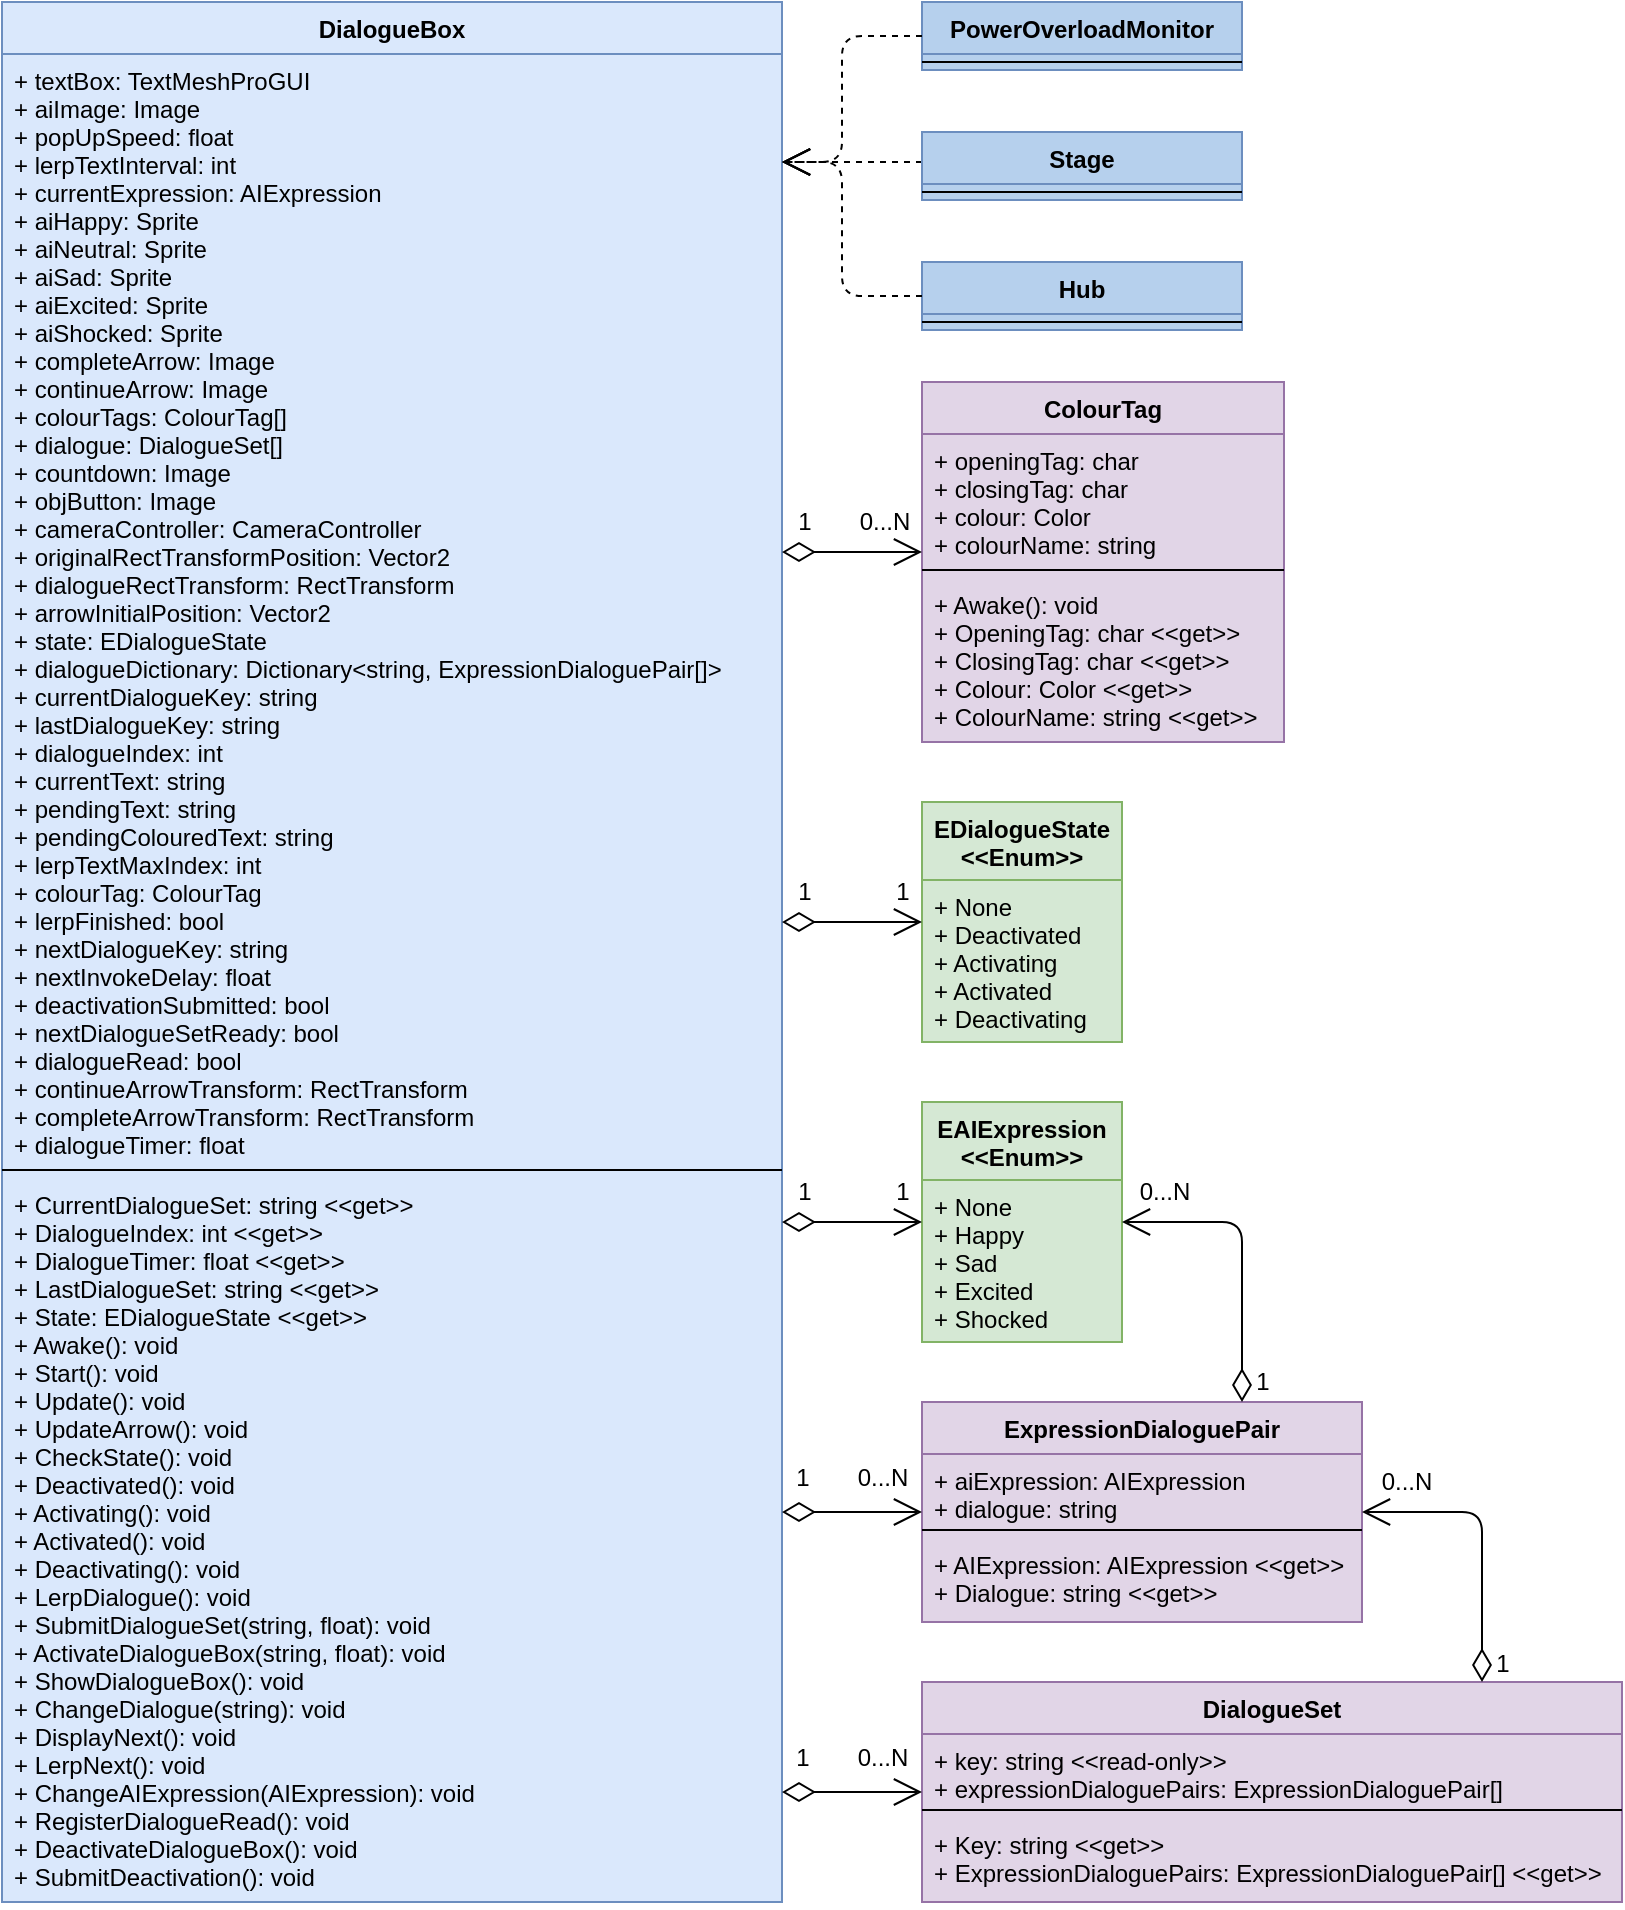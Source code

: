 <mxfile version="12.1.0" type="device" pages="1"><diagram id="YUg2zM-sCg1uVjp_kUEC" name="Page-1"><mxGraphModel dx="785" dy="385" grid="1" gridSize="10" guides="1" tooltips="1" connect="1" arrows="1" fold="1" page="1" pageScale="1" pageWidth="850" pageHeight="1100" math="0" shadow="0"><root><mxCell id="0"/><mxCell id="1" parent="0"/><mxCell id="HQEyYyZBI-7ssNKghKMO-1" value="DialogueBox" style="swimlane;fontStyle=1;align=center;verticalAlign=top;childLayout=stackLayout;horizontal=1;startSize=26;horizontalStack=0;resizeParent=1;resizeParentMax=0;resizeLast=0;collapsible=1;marginBottom=0;fillColor=#dae8fc;strokeColor=#6c8ebf;swimlaneFillColor=#DAE8FC;" parent="1" vertex="1"><mxGeometry x="10" y="120" width="390" height="950" as="geometry"/></mxCell><mxCell id="HQEyYyZBI-7ssNKghKMO-2" value="+ textBox: TextMeshProGUI&#10;+ aiImage: Image&#10;+ popUpSpeed: float&#10;+ lerpTextInterval: int&#10;+ currentExpression: AIExpression&#10;+ aiHappy: Sprite&#10;+ aiNeutral: Sprite&#10;+ aiSad: Sprite&#10;+ aiExcited: Sprite&#10;+ aiShocked: Sprite&#10;+ completeArrow: Image&#10;+ continueArrow: Image&#10;+ colourTags: ColourTag[]&#10;+ dialogue: DialogueSet[]&#10;+ countdown: Image&#10;+ objButton: Image&#10;+ cameraController: CameraController&#10;+ originalRectTransformPosition: Vector2&#10;+ dialogueRectTransform: RectTransform&#10;+ arrowInitialPosition: Vector2&#10;+ state: EDialogueState&#10;+ dialogueDictionary: Dictionary&lt;string, ExpressionDialoguePair[]&gt;&#10;+ currentDialogueKey: string&#10;+ lastDialogueKey: string&#10;+ dialogueIndex: int&#10;+ currentText: string&#10;+ pendingText: string&#10;+ pendingColouredText: string&#10;+ lerpTextMaxIndex: int&#10;+ colourTag: ColourTag&#10;+ lerpFinished: bool&#10;+ nextDialogueKey: string&#10;+ nextInvokeDelay: float&#10;+ deactivationSubmitted: bool&#10;+ nextDialogueSetReady: bool&#10;+ dialogueRead: bool&#10;+ continueArrowTransform: RectTransform&#10;+ completeArrowTransform: RectTransform&#10;+ dialogueTimer: float" style="text;strokeColor=none;fillColor=none;align=left;verticalAlign=top;spacingLeft=4;spacingRight=4;overflow=hidden;rotatable=0;points=[[0,0.5],[1,0.5]];portConstraint=eastwest;" parent="HQEyYyZBI-7ssNKghKMO-1" vertex="1"><mxGeometry y="26" width="390" height="554" as="geometry"/></mxCell><mxCell id="HQEyYyZBI-7ssNKghKMO-3" value="" style="line;strokeWidth=1;fillColor=none;align=left;verticalAlign=middle;spacingTop=-1;spacingLeft=3;spacingRight=3;rotatable=0;labelPosition=right;points=[];portConstraint=eastwest;" parent="HQEyYyZBI-7ssNKghKMO-1" vertex="1"><mxGeometry y="580" width="390" height="8" as="geometry"/></mxCell><mxCell id="HQEyYyZBI-7ssNKghKMO-4" value="+ CurrentDialogueSet: string &lt;&lt;get&gt;&gt;&#10;+ DialogueIndex: int &lt;&lt;get&gt;&gt;&#10;+ DialogueTimer: float &lt;&lt;get&gt;&gt;&#10;+ LastDialogueSet: string &lt;&lt;get&gt;&gt;&#10;+ State: EDialogueState &lt;&lt;get&gt;&gt;&#10;+ Awake(): void&#10;+ Start(): void&#10;+ Update(): void&#10;+ UpdateArrow(): void&#10;+ CheckState(): void&#10;+ Deactivated(): void&#10;+ Activating(): void&#10;+ Activated(): void&#10;+ Deactivating(): void&#10;+ LerpDialogue(): void&#10;+ SubmitDialogueSet(string, float): void&#10;+ ActivateDialogueBox(string, float): void&#10;+ ShowDialogueBox(): void&#10;+ ChangeDialogue(string): void&#10;+ DisplayNext(): void&#10;+ LerpNext(): void&#10;+ ChangeAIExpression(AIExpression): void&#10;+ RegisterDialogueRead(): void&#10;+ DeactivateDialogueBox(): void&#10;+ SubmitDeactivation(): void" style="text;strokeColor=none;fillColor=none;align=left;verticalAlign=top;spacingLeft=4;spacingRight=4;overflow=hidden;rotatable=0;points=[[0,0.5],[1,0.5]];portConstraint=eastwest;" parent="HQEyYyZBI-7ssNKghKMO-1" vertex="1"><mxGeometry y="588" width="390" height="362" as="geometry"/></mxCell><mxCell id="HQEyYyZBI-7ssNKghKMO-5" value="EAIExpression&#10;&lt;&lt;Enum&gt;&gt;" style="swimlane;fontStyle=1;align=center;verticalAlign=top;childLayout=stackLayout;horizontal=1;startSize=39;horizontalStack=0;resizeParent=1;resizeParentMax=0;resizeLast=0;collapsible=1;marginBottom=0;fillColor=#d5e8d4;strokeColor=#82b366;swimlaneFillColor=#D5E8D4;" parent="1" vertex="1"><mxGeometry x="470" y="670" width="100" height="120" as="geometry"/></mxCell><mxCell id="HQEyYyZBI-7ssNKghKMO-6" value="+ None&#10;+ Happy&#10;+ Sad&#10;+ Excited&#10;+ Shocked" style="text;strokeColor=none;fillColor=none;align=left;verticalAlign=top;spacingLeft=4;spacingRight=4;overflow=hidden;rotatable=0;points=[[0,0.5],[1,0.5]];portConstraint=eastwest;" parent="HQEyYyZBI-7ssNKghKMO-5" vertex="1"><mxGeometry y="39" width="100" height="81" as="geometry"/></mxCell><mxCell id="HQEyYyZBI-7ssNKghKMO-9" value="ColourTag" style="swimlane;fontStyle=1;align=center;verticalAlign=top;childLayout=stackLayout;horizontal=1;startSize=26;horizontalStack=0;resizeParent=1;resizeParentMax=0;resizeLast=0;collapsible=1;marginBottom=0;fillColor=#e1d5e7;strokeColor=#9673a6;swimlaneFillColor=#E1D5E7;" parent="1" vertex="1"><mxGeometry x="470" y="310" width="181" height="180" as="geometry"/></mxCell><mxCell id="HQEyYyZBI-7ssNKghKMO-10" value="+ openingTag: char&#10;+ closingTag: char&#10;+ colour: Color&#10;+ colourName: string" style="text;strokeColor=none;fillColor=none;align=left;verticalAlign=top;spacingLeft=4;spacingRight=4;overflow=hidden;rotatable=0;points=[[0,0.5],[1,0.5]];portConstraint=eastwest;" parent="HQEyYyZBI-7ssNKghKMO-9" vertex="1"><mxGeometry y="26" width="181" height="64" as="geometry"/></mxCell><mxCell id="HQEyYyZBI-7ssNKghKMO-11" value="" style="line;strokeWidth=1;fillColor=none;align=left;verticalAlign=middle;spacingTop=-1;spacingLeft=3;spacingRight=3;rotatable=0;labelPosition=right;points=[];portConstraint=eastwest;" parent="HQEyYyZBI-7ssNKghKMO-9" vertex="1"><mxGeometry y="90" width="181" height="8" as="geometry"/></mxCell><mxCell id="HQEyYyZBI-7ssNKghKMO-12" value="+ Awake(): void&#10;+ OpeningTag: char &lt;&lt;get&gt;&gt;&#10;+ ClosingTag: char &lt;&lt;get&gt;&gt;&#10;+ Colour: Color &lt;&lt;get&gt;&gt;&#10;+ ColourName: string &lt;&lt;get&gt;&gt;" style="text;strokeColor=none;fillColor=none;align=left;verticalAlign=top;spacingLeft=4;spacingRight=4;overflow=hidden;rotatable=0;points=[[0,0.5],[1,0.5]];portConstraint=eastwest;" parent="HQEyYyZBI-7ssNKghKMO-9" vertex="1"><mxGeometry y="98" width="181" height="82" as="geometry"/></mxCell><mxCell id="HQEyYyZBI-7ssNKghKMO-13" value="ExpressionDialoguePair" style="swimlane;fontStyle=1;align=center;verticalAlign=top;childLayout=stackLayout;horizontal=1;startSize=26;horizontalStack=0;resizeParent=1;resizeParentMax=0;resizeLast=0;collapsible=1;marginBottom=0;fillColor=#e1d5e7;strokeColor=#9673a6;swimlaneFillColor=#E1D5E7;" parent="1" vertex="1"><mxGeometry x="470" y="820" width="220" height="110" as="geometry"/></mxCell><mxCell id="HQEyYyZBI-7ssNKghKMO-14" value="+ aiExpression: AIExpression&#10;+ dialogue: string" style="text;strokeColor=none;fillColor=none;align=left;verticalAlign=top;spacingLeft=4;spacingRight=4;overflow=hidden;rotatable=0;points=[[0,0.5],[1,0.5]];portConstraint=eastwest;" parent="HQEyYyZBI-7ssNKghKMO-13" vertex="1"><mxGeometry y="26" width="220" height="34" as="geometry"/></mxCell><mxCell id="HQEyYyZBI-7ssNKghKMO-15" value="" style="line;strokeWidth=1;fillColor=none;align=left;verticalAlign=middle;spacingTop=-1;spacingLeft=3;spacingRight=3;rotatable=0;labelPosition=right;points=[];portConstraint=eastwest;" parent="HQEyYyZBI-7ssNKghKMO-13" vertex="1"><mxGeometry y="60" width="220" height="8" as="geometry"/></mxCell><mxCell id="uxVyOaPJAMe_jEmlBasP-2" value="+ AIExpression: AIExpression &lt;&lt;get&gt;&gt;&#10;+ Dialogue: string &lt;&lt;get&gt;&gt;" style="text;strokeColor=none;fillColor=none;align=left;verticalAlign=top;spacingLeft=4;spacingRight=4;overflow=hidden;rotatable=0;points=[[0,0.5],[1,0.5]];portConstraint=eastwest;" vertex="1" parent="HQEyYyZBI-7ssNKghKMO-13"><mxGeometry y="68" width="220" height="42" as="geometry"/></mxCell><mxCell id="HQEyYyZBI-7ssNKghKMO-17" value="DialogueSet" style="swimlane;fontStyle=1;align=center;verticalAlign=top;childLayout=stackLayout;horizontal=1;startSize=26;horizontalStack=0;resizeParent=1;resizeParentMax=0;resizeLast=0;collapsible=1;marginBottom=0;fillColor=#e1d5e7;strokeColor=#9673a6;swimlaneFillColor=#E1D5E7;" parent="1" vertex="1"><mxGeometry x="470" y="960" width="350" height="110" as="geometry"/></mxCell><mxCell id="HQEyYyZBI-7ssNKghKMO-18" value="+ key: string &lt;&lt;read-only&gt;&gt;&#10;+ expressionDialoguePairs: ExpressionDialoguePair[]" style="text;strokeColor=none;fillColor=none;align=left;verticalAlign=top;spacingLeft=4;spacingRight=4;overflow=hidden;rotatable=0;points=[[0,0.5],[1,0.5]];portConstraint=eastwest;" parent="HQEyYyZBI-7ssNKghKMO-17" vertex="1"><mxGeometry y="26" width="350" height="34" as="geometry"/></mxCell><mxCell id="HQEyYyZBI-7ssNKghKMO-19" value="" style="line;strokeWidth=1;fillColor=none;align=left;verticalAlign=middle;spacingTop=-1;spacingLeft=3;spacingRight=3;rotatable=0;labelPosition=right;points=[];portConstraint=eastwest;" parent="HQEyYyZBI-7ssNKghKMO-17" vertex="1"><mxGeometry y="60" width="350" height="8" as="geometry"/></mxCell><mxCell id="uxVyOaPJAMe_jEmlBasP-1" value="+ Key: string &lt;&lt;get&gt;&gt;&#10;+ ExpressionDialoguePairs: ExpressionDialoguePair[] &lt;&lt;get&gt;&gt;" style="text;strokeColor=none;fillColor=none;align=left;verticalAlign=top;spacingLeft=4;spacingRight=4;overflow=hidden;rotatable=0;points=[[0,0.5],[1,0.5]];portConstraint=eastwest;" vertex="1" parent="HQEyYyZBI-7ssNKghKMO-17"><mxGeometry y="68" width="350" height="42" as="geometry"/></mxCell><mxCell id="HQEyYyZBI-7ssNKghKMO-21" value="" style="endArrow=open;html=1;endSize=12;startArrow=diamondThin;startSize=14;startFill=0;edgeStyle=orthogonalEdgeStyle;align=left;verticalAlign=bottom;" parent="1" source="HQEyYyZBI-7ssNKghKMO-1" target="HQEyYyZBI-7ssNKghKMO-9" edge="1"><mxGeometry x="-0.429" y="25" relative="1" as="geometry"><mxPoint x="400" y="394.929" as="sourcePoint"/><mxPoint x="789.5" y="374.5" as="targetPoint"/><Array as="points"><mxPoint x="440" y="395"/><mxPoint x="440" y="395"/></Array><mxPoint as="offset"/></mxGeometry></mxCell><mxCell id="HQEyYyZBI-7ssNKghKMO-22" value="0...N" style="text;html=1;resizable=0;points=[];align=center;verticalAlign=middle;labelBackgroundColor=#ffffff;" parent="HQEyYyZBI-7ssNKghKMO-21" vertex="1" connectable="0"><mxGeometry x="0.794" relative="1" as="geometry"><mxPoint x="-12.5" y="-15" as="offset"/></mxGeometry></mxCell><mxCell id="HQEyYyZBI-7ssNKghKMO-24" value="1" style="text;html=1;resizable=0;points=[];align=center;verticalAlign=middle;labelBackgroundColor=#ffffff;" parent="HQEyYyZBI-7ssNKghKMO-21" vertex="1" connectable="0"><mxGeometry x="-0.749" y="1" relative="1" as="geometry"><mxPoint x="1.5" y="-14" as="offset"/></mxGeometry></mxCell><mxCell id="HQEyYyZBI-7ssNKghKMO-26" value="" style="endArrow=open;html=1;endSize=12;startArrow=diamondThin;startSize=14;startFill=0;edgeStyle=orthogonalEdgeStyle;align=left;verticalAlign=bottom;" parent="1" target="HQEyYyZBI-7ssNKghKMO-5" edge="1" source="HQEyYyZBI-7ssNKghKMO-1"><mxGeometry x="-0.429" y="25" relative="1" as="geometry"><mxPoint x="400" y="692.071" as="sourcePoint"/><mxPoint x="479.5" y="391.333" as="targetPoint"/><Array as="points"><mxPoint x="420" y="730"/><mxPoint x="420" y="730"/></Array><mxPoint as="offset"/></mxGeometry></mxCell><mxCell id="HQEyYyZBI-7ssNKghKMO-27" value="1" style="text;html=1;resizable=0;points=[];align=center;verticalAlign=middle;labelBackgroundColor=#ffffff;" parent="HQEyYyZBI-7ssNKghKMO-26" vertex="1" connectable="0"><mxGeometry x="0.794" relative="1" as="geometry"><mxPoint x="-3" y="-15" as="offset"/></mxGeometry></mxCell><mxCell id="HQEyYyZBI-7ssNKghKMO-28" value="1" style="text;html=1;resizable=0;points=[];align=center;verticalAlign=middle;labelBackgroundColor=#ffffff;" parent="HQEyYyZBI-7ssNKghKMO-26" vertex="1" connectable="0"><mxGeometry x="-0.749" y="1" relative="1" as="geometry"><mxPoint x="1.5" y="-14" as="offset"/></mxGeometry></mxCell><mxCell id="HQEyYyZBI-7ssNKghKMO-29" value="" style="endArrow=open;html=1;endSize=12;startArrow=diamondThin;startSize=14;startFill=0;edgeStyle=orthogonalEdgeStyle;align=left;verticalAlign=bottom;" parent="1" source="HQEyYyZBI-7ssNKghKMO-13" target="HQEyYyZBI-7ssNKghKMO-5" edge="1"><mxGeometry x="-0.429" y="25" relative="1" as="geometry"><mxPoint x="479.5" y="687.333" as="sourcePoint"/><mxPoint x="409.5" y="687.333" as="targetPoint"/><Array as="points"><mxPoint x="630" y="730"/></Array><mxPoint as="offset"/></mxGeometry></mxCell><mxCell id="HQEyYyZBI-7ssNKghKMO-30" value="0...N" style="text;html=1;resizable=0;points=[];align=center;verticalAlign=middle;labelBackgroundColor=#ffffff;" parent="HQEyYyZBI-7ssNKghKMO-29" vertex="1" connectable="0"><mxGeometry x="0.794" relative="1" as="geometry"><mxPoint x="5" y="-15" as="offset"/></mxGeometry></mxCell><mxCell id="HQEyYyZBI-7ssNKghKMO-31" value="1" style="text;html=1;resizable=0;points=[];align=center;verticalAlign=middle;labelBackgroundColor=#ffffff;" parent="HQEyYyZBI-7ssNKghKMO-29" vertex="1" connectable="0"><mxGeometry x="-0.749" y="1" relative="1" as="geometry"><mxPoint x="10.5" y="8.5" as="offset"/></mxGeometry></mxCell><mxCell id="HQEyYyZBI-7ssNKghKMO-32" value="" style="endArrow=open;html=1;endSize=12;startArrow=diamondThin;startSize=14;startFill=0;edgeStyle=orthogonalEdgeStyle;align=left;verticalAlign=bottom;" parent="1" source="HQEyYyZBI-7ssNKghKMO-17" target="HQEyYyZBI-7ssNKghKMO-13" edge="1"><mxGeometry x="-0.429" y="25" relative="1" as="geometry"><mxPoint x="779.333" y="925.5" as="sourcePoint"/><mxPoint x="719" y="840.333" as="targetPoint"/><Array as="points"><mxPoint x="750" y="875"/></Array><mxPoint as="offset"/></mxGeometry></mxCell><mxCell id="HQEyYyZBI-7ssNKghKMO-33" value="0...N" style="text;html=1;resizable=0;points=[];align=center;verticalAlign=middle;labelBackgroundColor=#ffffff;" parent="HQEyYyZBI-7ssNKghKMO-32" vertex="1" connectable="0"><mxGeometry x="0.794" relative="1" as="geometry"><mxPoint x="7" y="-15" as="offset"/></mxGeometry></mxCell><mxCell id="HQEyYyZBI-7ssNKghKMO-34" value="1" style="text;html=1;resizable=0;points=[];align=center;verticalAlign=middle;labelBackgroundColor=#ffffff;" parent="HQEyYyZBI-7ssNKghKMO-32" vertex="1" connectable="0"><mxGeometry x="-0.749" y="1" relative="1" as="geometry"><mxPoint x="11" y="8.5" as="offset"/></mxGeometry></mxCell><mxCell id="HQEyYyZBI-7ssNKghKMO-35" value="" style="endArrow=open;html=1;endSize=12;startArrow=diamondThin;startSize=14;startFill=0;edgeStyle=orthogonalEdgeStyle;align=left;verticalAlign=bottom;" parent="1" target="HQEyYyZBI-7ssNKghKMO-17" edge="1" source="HQEyYyZBI-7ssNKghKMO-1"><mxGeometry x="-0.429" y="25" relative="1" as="geometry"><mxPoint x="400" y="904.929" as="sourcePoint"/><mxPoint x="699.5" y="734.5" as="targetPoint"/><Array as="points"><mxPoint x="420" y="1015"/><mxPoint x="420" y="1015"/></Array><mxPoint as="offset"/></mxGeometry></mxCell><mxCell id="HQEyYyZBI-7ssNKghKMO-36" value="0...N" style="text;html=1;resizable=0;points=[];align=center;verticalAlign=middle;labelBackgroundColor=#ffffff;" parent="HQEyYyZBI-7ssNKghKMO-35" vertex="1" connectable="0"><mxGeometry x="0.794" relative="1" as="geometry"><mxPoint x="-13" y="-17" as="offset"/></mxGeometry></mxCell><mxCell id="HQEyYyZBI-7ssNKghKMO-37" value="1" style="text;html=1;resizable=0;points=[];align=center;verticalAlign=middle;labelBackgroundColor=#ffffff;" parent="HQEyYyZBI-7ssNKghKMO-35" vertex="1" connectable="0"><mxGeometry x="-0.749" y="1" relative="1" as="geometry"><mxPoint x="1" y="-16" as="offset"/></mxGeometry></mxCell><mxCell id="HQEyYyZBI-7ssNKghKMO-38" value="" style="endArrow=open;html=1;endSize=12;startArrow=diamondThin;startSize=14;startFill=0;edgeStyle=orthogonalEdgeStyle;align=left;verticalAlign=bottom;" parent="1" target="HQEyYyZBI-7ssNKghKMO-13" edge="1" source="HQEyYyZBI-7ssNKghKMO-1"><mxGeometry x="-0.429" y="25" relative="1" as="geometry"><mxPoint x="400" y="809.214" as="sourcePoint"/><mxPoint x="479.5" y="970.029" as="targetPoint"/><Array as="points"><mxPoint x="420" y="875"/><mxPoint x="420" y="875"/></Array><mxPoint as="offset"/></mxGeometry></mxCell><mxCell id="HQEyYyZBI-7ssNKghKMO-39" value="0...N" style="text;html=1;resizable=0;points=[];align=center;verticalAlign=middle;labelBackgroundColor=#ffffff;" parent="HQEyYyZBI-7ssNKghKMO-38" vertex="1" connectable="0"><mxGeometry x="0.794" relative="1" as="geometry"><mxPoint x="-13" y="-17" as="offset"/></mxGeometry></mxCell><mxCell id="HQEyYyZBI-7ssNKghKMO-40" value="1" style="text;html=1;resizable=0;points=[];align=center;verticalAlign=middle;labelBackgroundColor=#ffffff;" parent="HQEyYyZBI-7ssNKghKMO-38" vertex="1" connectable="0"><mxGeometry x="-0.749" y="1" relative="1" as="geometry"><mxPoint x="1" y="-16" as="offset"/></mxGeometry></mxCell><mxCell id="HQEyYyZBI-7ssNKghKMO-42" value="" style="endArrow=open;endSize=12;dashed=1;html=1;edgeStyle=orthogonalEdgeStyle;" parent="1" source="HQEyYyZBI-7ssNKghKMO-50" edge="1" target="HQEyYyZBI-7ssNKghKMO-1"><mxGeometry width="160" relative="1" as="geometry"><mxPoint x="549.5" y="265.5" as="sourcePoint"/><mxPoint x="400" y="235.5" as="targetPoint"/><Array as="points"><mxPoint x="440" y="200"/><mxPoint x="440" y="200"/></Array></mxGeometry></mxCell><mxCell id="HQEyYyZBI-7ssNKghKMO-50" value="Stage" style="swimlane;fontStyle=1;align=center;verticalAlign=top;childLayout=stackLayout;horizontal=1;startSize=26;horizontalStack=0;resizeParent=1;resizeParentMax=0;resizeLast=0;collapsible=1;marginBottom=0;fillColor=#B6D0ED;strokeColor=#6c8ebf;swimlaneFillColor=#B6D0ED;" parent="1" vertex="1"><mxGeometry x="470" y="185" width="160" height="34" as="geometry"/></mxCell><mxCell id="HQEyYyZBI-7ssNKghKMO-51" value="" style="line;strokeWidth=1;fillColor=none;align=left;verticalAlign=middle;spacingTop=-1;spacingLeft=3;spacingRight=3;rotatable=0;labelPosition=right;points=[];portConstraint=eastwest;" parent="HQEyYyZBI-7ssNKghKMO-50" vertex="1"><mxGeometry y="26" width="160" height="8" as="geometry"/></mxCell><mxCell id="HQEyYyZBI-7ssNKghKMO-54" value="Hub" style="swimlane;fontStyle=1;align=center;verticalAlign=top;childLayout=stackLayout;horizontal=1;startSize=26;horizontalStack=0;resizeParent=1;resizeParentMax=0;resizeLast=0;collapsible=1;marginBottom=0;fillColor=#B6D0ED;strokeColor=#6c8ebf;swimlaneFillColor=#B6D0ED;" parent="1" vertex="1"><mxGeometry x="470" y="250" width="160" height="34" as="geometry"/></mxCell><mxCell id="HQEyYyZBI-7ssNKghKMO-55" value="" style="line;strokeWidth=1;fillColor=none;align=left;verticalAlign=middle;spacingTop=-1;spacingLeft=3;spacingRight=3;rotatable=0;labelPosition=right;points=[];portConstraint=eastwest;" parent="HQEyYyZBI-7ssNKghKMO-54" vertex="1"><mxGeometry y="26" width="160" height="8" as="geometry"/></mxCell><mxCell id="HQEyYyZBI-7ssNKghKMO-56" value="" style="endArrow=open;endSize=12;dashed=1;html=1;edgeStyle=orthogonalEdgeStyle;" parent="1" source="HQEyYyZBI-7ssNKghKMO-54" edge="1" target="HQEyYyZBI-7ssNKghKMO-1"><mxGeometry width="160" relative="1" as="geometry"><mxPoint x="470" y="217.405" as="sourcePoint"/><mxPoint x="400" y="235.5" as="targetPoint"/><Array as="points"><mxPoint x="430" y="267"/><mxPoint x="430" y="200"/></Array></mxGeometry></mxCell><mxCell id="HQEyYyZBI-7ssNKghKMO-57" value="PowerOverloadMonitor" style="swimlane;fontStyle=1;align=center;verticalAlign=top;childLayout=stackLayout;horizontal=1;startSize=26;horizontalStack=0;resizeParent=1;resizeParentMax=0;resizeLast=0;collapsible=1;marginBottom=0;fillColor=#B6D0ED;strokeColor=#6c8ebf;swimlaneFillColor=#B6D0ED;" parent="1" vertex="1"><mxGeometry x="470" y="120" width="160" height="34" as="geometry"/></mxCell><mxCell id="HQEyYyZBI-7ssNKghKMO-58" value="" style="line;strokeWidth=1;fillColor=none;align=left;verticalAlign=middle;spacingTop=-1;spacingLeft=3;spacingRight=3;rotatable=0;labelPosition=right;points=[];portConstraint=eastwest;" parent="HQEyYyZBI-7ssNKghKMO-57" vertex="1"><mxGeometry y="26" width="160" height="8" as="geometry"/></mxCell><mxCell id="HQEyYyZBI-7ssNKghKMO-59" value="" style="endArrow=open;endSize=12;dashed=1;html=1;edgeStyle=orthogonalEdgeStyle;" parent="1" source="HQEyYyZBI-7ssNKghKMO-57" edge="1" target="HQEyYyZBI-7ssNKghKMO-1"><mxGeometry width="160" relative="1" as="geometry"><mxPoint x="479.5" y="265.534" as="sourcePoint"/><mxPoint x="400" y="235.5" as="targetPoint"/><Array as="points"><mxPoint x="430" y="137"/><mxPoint x="430" y="200"/></Array></mxGeometry></mxCell><mxCell id="LZRtF1PS6yo81zqoXQhO-1" value="EDialogueState&#10;&lt;&lt;Enum&gt;&gt;" style="swimlane;fontStyle=1;align=center;verticalAlign=top;childLayout=stackLayout;horizontal=1;startSize=39;horizontalStack=0;resizeParent=1;resizeParentMax=0;resizeLast=0;collapsible=1;marginBottom=0;fillColor=#d5e8d4;strokeColor=#82b366;swimlaneFillColor=#D5E8D4;" parent="1" vertex="1"><mxGeometry x="470" y="520" width="100" height="120" as="geometry"/></mxCell><mxCell id="LZRtF1PS6yo81zqoXQhO-2" value="+ None&#10;+ Deactivated&#10;+ Activating&#10;+ Activated&#10;+ Deactivating" style="text;strokeColor=none;fillColor=none;align=left;verticalAlign=top;spacingLeft=4;spacingRight=4;overflow=hidden;rotatable=0;points=[[0,0.5],[1,0.5]];portConstraint=eastwest;" parent="LZRtF1PS6yo81zqoXQhO-1" vertex="1"><mxGeometry y="39" width="100" height="81" as="geometry"/></mxCell><mxCell id="LZRtF1PS6yo81zqoXQhO-3" value="" style="endArrow=open;html=1;endSize=12;startArrow=diamondThin;startSize=14;startFill=0;edgeStyle=orthogonalEdgeStyle;align=left;verticalAlign=bottom;" parent="1" source="HQEyYyZBI-7ssNKghKMO-1" target="LZRtF1PS6yo81zqoXQhO-1" edge="1"><mxGeometry x="-0.429" y="25" relative="1" as="geometry"><mxPoint x="400" y="534.929" as="sourcePoint"/><mxPoint x="479.5" y="666.643" as="targetPoint"/><Array as="points"><mxPoint x="440" y="580"/><mxPoint x="440" y="580"/></Array><mxPoint as="offset"/></mxGeometry></mxCell><mxCell id="LZRtF1PS6yo81zqoXQhO-4" value="1" style="text;html=1;resizable=0;points=[];align=center;verticalAlign=middle;labelBackgroundColor=#ffffff;" parent="LZRtF1PS6yo81zqoXQhO-3" vertex="1" connectable="0"><mxGeometry x="0.794" relative="1" as="geometry"><mxPoint x="-3" y="-15" as="offset"/></mxGeometry></mxCell><mxCell id="LZRtF1PS6yo81zqoXQhO-5" value="1" style="text;html=1;resizable=0;points=[];align=center;verticalAlign=middle;labelBackgroundColor=#ffffff;" parent="LZRtF1PS6yo81zqoXQhO-3" vertex="1" connectable="0"><mxGeometry x="-0.749" y="1" relative="1" as="geometry"><mxPoint x="1.5" y="-14" as="offset"/></mxGeometry></mxCell></root></mxGraphModel></diagram></mxfile>
